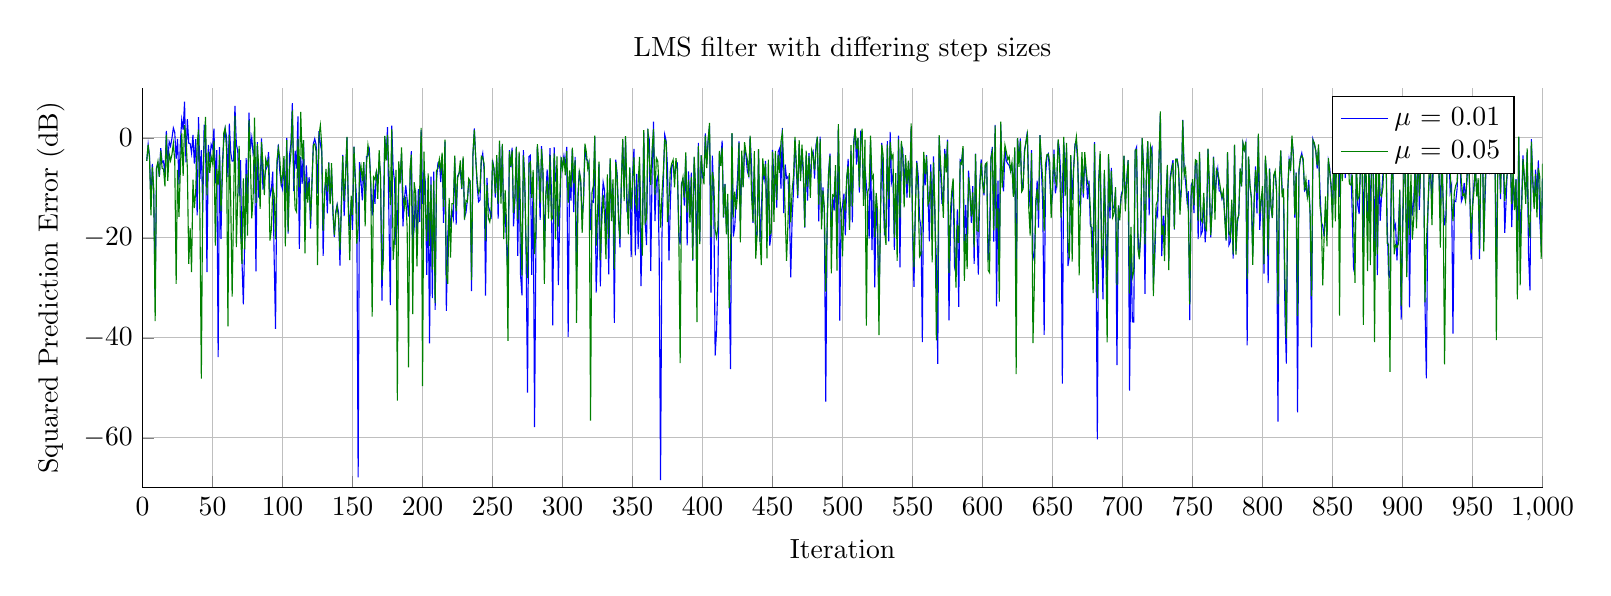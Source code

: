 % This file was created by matlab2tikz v0.4.7 (commit e8e34ce6bed2236de660d19205fcab087937605e) running on MATLAB 8.3.
% Copyright (c) 2008--2014, Nico Schlömer <nico.schloemer@gmail.com>
% All rights reserved.
% Minimal pgfplots version: 1.3
% 
% The latest updates can be retrieved from
%   http://www.mathworks.com/matlabcentral/fileexchange/22022-matlab2tikz
% where you can also make suggestions and rate matlab2tikz.
% 
\begin{tikzpicture}

\begin{axis}[%
width=7in,
height=2in,
unbounded coords=jump,
scale only axis,
xmin=0,
xmax=1000,
xlabel={Iteration},
xmajorgrids,
ymin=-70,
ymax=10,
axis x line*=bottom,
axis y line*=left,
ylabel={Squared Prediction Error (dB)},
ymajorgrids,
title={LMS filter with differing step sizes},
legend style={draw=black,fill=white,legend cell align=left}
]
\addplot [color=blue,solid]
  table[row sep=crcr]{1	-inf\\
2	-inf\\
3	-4.595\\
4	-1.3\\
5	-3.704\\
6	-12.887\\
7	-5.212\\
8	-11.452\\
9	-31.837\\
10	-5.992\\
11	-5.084\\
12	-7.793\\
13	-2.068\\
14	-4.921\\
15	-4.646\\
16	-7.363\\
17	1.409\\
18	-5.026\\
19	-0.758\\
20	-1.65\\
21	-0.078\\
22	1.976\\
23	1.103\\
24	-4.193\\
25	-0.199\\
26	-9.31\\
27	-1.018\\
28	3.602\\
29	1.617\\
30	7.229\\
31	-4.9\\
32	3.75\\
33	-1.058\\
34	-1.132\\
35	-3.039\\
36	0.573\\
37	-5.132\\
38	-0.276\\
39	-15.513\\
40	4.14\\
41	-8.178\\
42	-2.444\\
43	-14.895\\
44	2.66\\
45	-0.039\\
46	-26.868\\
47	-1.421\\
48	-4.829\\
49	-1.303\\
50	-2.106\\
51	1.831\\
52	-9.076\\
53	-2.436\\
54	-43.861\\
55	-1.844\\
56	-20.21\\
57	-5.112\\
58	-0.74\\
59	1.752\\
60	0.232\\
61	-7.858\\
62	2.837\\
63	-2.981\\
64	-4.638\\
65	-4.607\\
66	6.387\\
67	-1.303\\
68	-2.599\\
69	-11.651\\
70	-4.441\\
71	-24.395\\
72	-33.296\\
73	-20.156\\
74	-4.061\\
75	-15.257\\
76	5.036\\
77	-2.205\\
78	0.054\\
79	-3.267\\
80	-2.304\\
81	-26.719\\
82	-0.835\\
83	-11.935\\
84	-10.104\\
85	-0.098\\
86	-10.346\\
87	-8.243\\
88	-6.427\\
89	-5.746\\
90	-2.835\\
91	-11.75\\
92	-10.48\\
93	-6.737\\
94	-23.864\\
95	-38.199\\
96	-6.095\\
97	-1.319\\
98	-6.542\\
99	-9.242\\
100	-10.251\\
101	-4.356\\
102	-13.381\\
103	0.018\\
104	-19.153\\
105	-3.431\\
106	-1.114\\
107	6.926\\
108	-10.671\\
109	-2.576\\
110	-6.148\\
111	4.289\\
112	-22.182\\
113	-3.877\\
114	-9.192\\
115	-0.508\\
116	-13.68\\
117	-5.503\\
118	-11.105\\
119	-7.858\\
120	-18.167\\
121	-8.864\\
122	-1.179\\
123	-0.174\\
124	-1.41\\
125	-11.135\\
126	1.326\\
127	-1.161\\
128	-2.766\\
129	-23.598\\
130	-10.651\\
131	-8.172\\
132	-15.078\\
133	-4.912\\
134	-13.111\\
135	-6.365\\
136	-15.208\\
137	-19.87\\
138	-14.775\\
139	-13.328\\
140	-14.929\\
141	-25.534\\
142	-13.012\\
143	-3.402\\
144	-15.631\\
145	-8.344\\
146	0.099\\
147	-13.297\\
148	-18.391\\
149	-12.81\\
150	-18.418\\
151	-1.773\\
152	-8.01\\
153	-13.08\\
154	-67.88\\
155	-4.871\\
156	-8.624\\
157	-12.496\\
158	-4.879\\
159	-13.683\\
160	-3.698\\
161	-3.654\\
162	-2.479\\
163	-9.272\\
164	-15.557\\
165	-9.183\\
166	-13.2\\
167	-6.595\\
168	-9.326\\
169	-4.354\\
170	-7.456\\
171	-32.565\\
172	-15.765\\
173	0.29\\
174	-3.805\\
175	2.162\\
176	-16.21\\
177	-33.438\\
178	2.43\\
179	-6.138\\
180	-8.782\\
181	-21.421\\
182	-17.041\\
183	-8.974\\
184	-7.913\\
185	-3.212\\
186	-17.691\\
187	-12.418\\
188	-9.533\\
189	-12.29\\
190	-15.73\\
191	-9.494\\
192	-2.673\\
193	-20.754\\
194	-18.153\\
195	-10.425\\
196	-21.008\\
197	-10.254\\
198	-16.795\\
199	1.572\\
200	-13.184\\
201	-6.348\\
202	-8.895\\
203	-27.41\\
204	-10.347\\
205	-41.081\\
206	-7.763\\
207	-32.035\\
208	-6.733\\
209	-34.397\\
210	-8.289\\
211	-5.019\\
212	-4.719\\
213	-8.825\\
214	-3.51\\
215	-16.996\\
216	-0.731\\
217	-34.62\\
218	-19.769\\
219	-13.877\\
220	-17.813\\
221	-14.663\\
222	-16.085\\
223	-4.026\\
224	-17.335\\
225	-7.699\\
226	-7.074\\
227	-6.433\\
228	-10.25\\
229	-4.094\\
230	-15.862\\
231	-14.955\\
232	-12.513\\
233	-8.992\\
234	-8.749\\
235	-30.664\\
236	-3.495\\
237	1.877\\
238	-4.187\\
239	-9.556\\
240	-12.785\\
241	-12.427\\
242	-4.562\\
243	-3.116\\
244	-6.464\\
245	-31.567\\
246	-7.984\\
247	-13.729\\
248	-14.542\\
249	-16.228\\
250	-4.412\\
251	-6.185\\
252	-11.924\\
253	-4.102\\
254	-16.156\\
255	-1.218\\
256	-11.616\\
257	-1.407\\
258	-17.319\\
259	-14.788\\
260	-21.235\\
261	-27.741\\
262	-2.442\\
263	-5.831\\
264	-1.943\\
265	-17.72\\
266	-12.178\\
267	-1.746\\
268	-23.595\\
269	-3.093\\
270	-27.409\\
271	-31.485\\
272	-2.469\\
273	-8.211\\
274	-24.376\\
275	-50.931\\
276	-3.733\\
277	-3.486\\
278	-27.38\\
279	-7.92\\
280	-57.834\\
281	-20.104\\
282	-1.629\\
283	-6.522\\
284	-16.418\\
285	-1.635\\
286	-7.049\\
287	-22.691\\
288	-11.8\\
289	-6.331\\
290	-13.845\\
291	-2.033\\
292	-10.215\\
293	-37.479\\
294	-1.853\\
295	-8.757\\
296	-6.63\\
297	-29.438\\
298	-15.422\\
299	-4.386\\
300	-5.573\\
301	-3.55\\
302	-5.601\\
303	-1.792\\
304	-39.781\\
305	-7.648\\
306	-12.543\\
307	-2.178\\
308	-14.841\\
309	-3.819\\
310	-26.664\\
311	-11.126\\
312	-6.49\\
313	-9.118\\
314	-15.689\\
315	-12.799\\
316	-1.776\\
317	-4.35\\
318	-4.484\\
319	-6.124\\
320	-18.466\\
321	-12.594\\
322	-12.85\\
323	0.135\\
324	-30.952\\
325	-22.039\\
326	-5.289\\
327	-29.723\\
328	-13.915\\
329	-8.89\\
330	-10.532\\
331	-18.517\\
332	-11.061\\
333	-27.305\\
334	-4.282\\
335	-14.924\\
336	-10.004\\
337	-37.013\\
338	-4.372\\
339	-7.264\\
340	-14.843\\
341	-21.879\\
342	-9.456\\
343	-0.559\\
344	-10.627\\
345	0.013\\
346	-14.685\\
347	-15.319\\
348	-6.126\\
349	-23.85\\
350	-7.632\\
351	-2.21\\
352	-23.515\\
353	-7.223\\
354	-22.269\\
355	-6.266\\
356	-29.644\\
357	-18.247\\
358	1.05\\
359	-16.618\\
360	-21.433\\
361	0.971\\
362	-0.387\\
363	-26.626\\
364	-6.216\\
365	3.245\\
366	-16.655\\
367	-8.744\\
368	-7.738\\
369	-22.597\\
370	-68.447\\
371	-19.535\\
372	-8.599\\
373	0.658\\
374	-0.609\\
375	-6.342\\
376	-24.524\\
377	-13.019\\
378	-5.298\\
379	-5.612\\
380	-8.027\\
381	-4.805\\
382	-5.037\\
383	-19.6\\
384	-21.356\\
385	-9.117\\
386	-8.388\\
387	-13.535\\
388	-3.634\\
389	-21.522\\
390	-6.695\\
391	-14.035\\
392	-6.973\\
393	-24.544\\
394	-3.898\\
395	-11.401\\
396	-24.864\\
397	-0.99\\
398	-20.715\\
399	-3.45\\
400	-7.892\\
401	-7.451\\
402	0.897\\
403	-5.216\\
404	-0.26\\
405	2.357\\
406	-30.94\\
407	-3.557\\
408	-11.297\\
409	-43.558\\
410	-38.572\\
411	-27.679\\
412	-3.65\\
413	-4.742\\
414	-0.546\\
415	-15.928\\
416	-9.216\\
417	-17.994\\
418	-12.93\\
419	-29.459\\
420	-46.232\\
421	0.872\\
422	-19.738\\
423	-17.734\\
424	-12.34\\
425	-7.919\\
426	-0.725\\
427	-16.944\\
428	-3.873\\
429	-9.778\\
430	-2.28\\
431	-3.462\\
432	-6.67\\
433	-7.643\\
434	0.266\\
435	-5.613\\
436	-17.001\\
437	-6.435\\
438	-19.329\\
439	-19.41\\
440	-2.516\\
441	-20.816\\
442	-15.06\\
443	-6.51\\
444	-8.361\\
445	-4.605\\
446	-16.833\\
447	-7.312\\
448	-21.555\\
449	-19.229\\
450	-2.418\\
451	-8.687\\
452	-7.402\\
453	-13.969\\
454	-2.817\\
455	-2.128\\
456	-10.136\\
457	1.957\\
458	-15.05\\
459	-5.332\\
460	-8.082\\
461	-7.75\\
462	-13.51\\
463	-27.905\\
464	-15.952\\
465	-10.459\\
466	-0.375\\
467	-6.343\\
468	-12.062\\
469	-1.29\\
470	-7.157\\
471	-3.203\\
472	-7.334\\
473	-17.961\\
474	-3.469\\
475	-12.554\\
476	-3.041\\
477	-9.201\\
478	-3.425\\
479	-2.723\\
480	-8.128\\
481	-1.472\\
482	0.165\\
483	-16.679\\
484	0.231\\
485	-16.336\\
486	-9.917\\
487	-15.053\\
488	-52.736\\
489	-15.903\\
490	-7.097\\
491	-3.153\\
492	-20.403\\
493	-12.121\\
494	-14.559\\
495	-6.564\\
496	-21.691\\
497	2.306\\
498	-36.542\\
499	-14.886\\
500	-13.553\\
501	-11.168\\
502	-19.499\\
503	-8.829\\
504	-4.194\\
505	-17.884\\
506	-2.592\\
507	-16.924\\
508	-0.675\\
509	1.886\\
510	-5.368\\
511	-0.079\\
512	-10.924\\
513	1.456\\
514	-0.535\\
515	-12.358\\
516	-5.761\\
517	-9.521\\
518	-12.582\\
519	-20.135\\
520	-0.802\\
521	-22.429\\
522	-9.706\\
523	-29.883\\
524	-12.385\\
525	-18.695\\
526	-33.668\\
527	-16.99\\
528	-0.988\\
529	-11.313\\
530	-19.511\\
531	-17.336\\
532	-0.663\\
533	-20.696\\
534	1.182\\
535	-8.848\\
536	-7.326\\
537	-22.393\\
538	-10.355\\
539	-16.392\\
540	0.427\\
541	-25.915\\
542	-1.491\\
543	-2.153\\
544	-10.147\\
545	-4.184\\
546	-11.938\\
547	-6.266\\
548	-9.592\\
549	2.202\\
550	-18.502\\
551	-29.79\\
552	-13.925\\
553	-4.625\\
554	-7.38\\
555	-16.002\\
556	-17.844\\
557	-40.85\\
558	-4.167\\
559	-9.495\\
560	-3.466\\
561	-10.893\\
562	-20.679\\
563	-5.294\\
564	-16.133\\
565	-3.691\\
566	-16.729\\
567	-24.266\\
568	-45.199\\
569	0.216\\
570	-6.649\\
571	-13.075\\
572	-13.033\\
573	-2.195\\
574	-5.701\\
575	-0.374\\
576	-36.515\\
577	-19.648\\
578	-11.79\\
579	-10.136\\
580	-25.776\\
581	-24.526\\
582	-14.311\\
583	-33.783\\
584	-4.384\\
585	-4.697\\
586	-2.146\\
587	-21.282\\
588	-13.414\\
589	-21.513\\
590	-6.55\\
591	-11.03\\
592	-17.004\\
593	-9.676\\
594	-25.221\\
595	-3.156\\
596	-18.801\\
597	-27.336\\
598	-9.362\\
599	-4.319\\
600	-8.189\\
601	-11.501\\
602	-5.26\\
603	-5.121\\
604	-24.469\\
605	-19.345\\
606	-3.902\\
607	-1.825\\
608	-20.745\\
609	2.602\\
610	-33.703\\
611	-8.56\\
612	-24.377\\
613	2.675\\
614	-8.048\\
615	-10.713\\
616	-2.22\\
617	-4.633\\
618	-5.161\\
619	-5.506\\
620	-6.519\\
621	-5.765\\
622	-11.25\\
623	-2.727\\
624	-27.867\\
625	-0.046\\
626	-4.777\\
627	-0.106\\
628	-10.693\\
629	-8.773\\
630	-2.391\\
631	-0.861\\
632	1.283\\
633	-9.753\\
634	-13.899\\
635	-2.448\\
636	-22.875\\
637	-24.62\\
638	-14.18\\
639	-8.558\\
640	-17.96\\
641	0.547\\
642	-5.71\\
643	-13.364\\
644	-39.377\\
645	-7.587\\
646	-3.677\\
647	-3.205\\
648	-7.939\\
649	-13.708\\
650	-11.361\\
651	-2.375\\
652	-11.087\\
653	-9.285\\
654	-0.532\\
655	-2.609\\
656	-8.82\\
657	-49.139\\
658	-0.813\\
659	-7.411\\
660	-1.965\\
661	-25.622\\
662	-23.788\\
663	-3.684\\
664	-12.464\\
665	-6.219\\
666	-1.201\\
667	-0.962\\
668	-5.104\\
669	-12.629\\
670	-14.185\\
671	-4.148\\
672	-11.972\\
673	-4.104\\
674	-7.218\\
675	-12.269\\
676	-8.569\\
677	-17.637\\
678	-17.905\\
679	-23.322\\
680	-0.847\\
681	-21.272\\
682	-60.287\\
683	-8.297\\
684	-3.408\\
685	-18.899\\
686	-32.289\\
687	-7.176\\
688	-17.433\\
689	-30.907\\
690	-3.805\\
691	-16.091\\
692	-6.026\\
693	-14.083\\
694	-13.766\\
695	-10.42\\
696	-45.45\\
697	-14.648\\
698	-14.849\\
699	-11.407\\
700	-10.505\\
701	-3.64\\
702	-13.271\\
703	-8.056\\
704	-4.432\\
705	-50.554\\
706	-20.369\\
707	-36.791\\
708	-36.844\\
709	-2.702\\
710	-1.883\\
711	-19.308\\
712	-23.918\\
713	-19.584\\
714	-0.064\\
715	-5.478\\
716	-31.204\\
717	-7.388\\
718	-0.841\\
719	-15.478\\
720	-2.587\\
721	-1.907\\
722	-29.021\\
723	-24.141\\
724	-14.76\\
725	-15.672\\
726	-4.97\\
727	4.726\\
728	-23.66\\
729	-15.554\\
730	-20.184\\
731	-11.472\\
732	-6.246\\
733	-24.628\\
734	-7.947\\
735	-6.029\\
736	-4.458\\
737	-18.334\\
738	-4.325\\
739	-4.233\\
740	-6.059\\
741	-12.987\\
742	-10.091\\
743	3.6\\
744	-6.596\\
745	-8.825\\
746	-12.399\\
747	-10.681\\
748	-36.456\\
749	-9.5\\
750	-8.84\\
751	-15.068\\
752	-5.19\\
753	-5.153\\
754	-20.249\\
755	-3.234\\
756	-19.378\\
757	-18.65\\
758	-12.225\\
759	-20.878\\
760	-16.917\\
761	-2.291\\
762	-11.12\\
763	-19.919\\
764	-13.032\\
765	-3.737\\
766	-11.908\\
767	-8.254\\
768	-6.224\\
769	-10.593\\
770	-10.708\\
771	-12.21\\
772	-11.127\\
773	-15.373\\
774	-20.526\\
775	-3.114\\
776	-21.424\\
777	-20.753\\
778	-13.126\\
779	-24.14\\
780	-1.506\\
781	-22.585\\
782	-17.016\\
783	-15.196\\
784	-6.155\\
785	-9.697\\
786	-1.086\\
787	-2.413\\
788	-1.108\\
789	-41.519\\
790	-3.817\\
791	-9.723\\
792	-11.852\\
793	-23.079\\
794	-12.19\\
795	-5.701\\
796	-15.094\\
797	0.578\\
798	-18.415\\
799	-12.698\\
800	-11.073\\
801	-27.126\\
802	-4.164\\
803	-7.922\\
804	-29.065\\
805	-6.097\\
806	-13.752\\
807	-16.023\\
808	-7.612\\
809	-6.974\\
810	-10.909\\
811	-56.749\\
812	-9.071\\
813	-2.624\\
814	-10.666\\
815	-11.975\\
816	-35.243\\
817	-45.138\\
818	-10.883\\
819	-4.314\\
820	-6.0\\
821	-0.147\\
822	-3.226\\
823	-15.949\\
824	-6.894\\
825	-54.902\\
826	-6.759\\
827	-4.108\\
828	-3.048\\
829	-4.774\\
830	-10.516\\
831	-9.984\\
832	-11.625\\
833	-8.393\\
834	-15.636\\
835	-41.899\\
836	-0.297\\
837	-1.254\\
838	-2.596\\
839	-6.131\\
840	-2.076\\
841	-10.527\\
842	-16.946\\
843	-17.622\\
844	-19.74\\
845	-14.178\\
846	-19.445\\
847	-4.635\\
848	-6.107\\
849	-10.252\\
850	-15.298\\
851	-1.492\\
852	-12.691\\
853	-1.733\\
854	1.25\\
855	-11.784\\
856	0.886\\
857	-7.564\\
858	3.85\\
859	-8.042\\
860	-3.894\\
861	-0.376\\
862	-6.922\\
863	-4.675\\
864	-14.746\\
865	-25.997\\
866	-24.744\\
867	-6.154\\
868	-13.467\\
869	-15.244\\
870	-4.657\\
871	-0.845\\
872	-19.877\\
873	-5.575\\
874	-10.077\\
875	-16.823\\
876	-5.813\\
877	-16.424\\
878	-0.329\\
879	-5.927\\
880	-22.515\\
881	-1.935\\
882	-27.472\\
883	-3.427\\
884	-16.594\\
885	-11.576\\
886	-7.13\\
887	-2.404\\
888	0.455\\
889	-16.747\\
890	-27.399\\
891	-27.978\\
892	-7.621\\
893	-5.61\\
894	-18.178\\
895	-17.321\\
896	-24.502\\
897	-18.485\\
898	-10.726\\
899	-36.347\\
900	-17.224\\
901	-7.132\\
902	-7.129\\
903	-26.947\\
904	-4.743\\
905	-33.892\\
906	-9.578\\
907	-15.53\\
908	-12.583\\
909	-5.199\\
910	-16.795\\
911	1.389\\
912	-14.394\\
913	-4.202\\
914	-1.871\\
915	-1.302\\
916	-32.711\\
917	-48.114\\
918	-15.426\\
919	-8.213\\
920	-7.002\\
921	-12.071\\
922	-4.215\\
923	0.2\\
924	-5.544\\
925	-0.075\\
926	-5.863\\
927	-16.494\\
928	-2.069\\
929	-12.782\\
930	-17.482\\
931	-15.469\\
932	-3.282\\
933	-0.87\\
934	-10.814\\
935	-9.453\\
936	-39.138\\
937	-12.586\\
938	-12.744\\
939	-10.022\\
940	-0.992\\
941	-3.73\\
942	-12.71\\
943	-11.881\\
944	-8.991\\
945	-12.307\\
946	-8.693\\
947	-1.797\\
948	-10.372\\
949	-24.386\\
950	-13.489\\
951	-9.308\\
952	-5.67\\
953	-11.613\\
954	-9.21\\
955	-24.259\\
956	-1.547\\
957	2.701\\
958	-20.734\\
959	-11.433\\
960	-2.829\\
961	-6.007\\
962	-6.98\\
963	-6.075\\
964	-3.314\\
965	-4.103\\
966	-1.686\\
967	-29.109\\
968	-4.77\\
969	-1.517\\
970	-12.237\\
971	2.77\\
972	-3.646\\
973	-19.021\\
974	-12.34\\
975	-4.855\\
976	-2.9\\
977	-2.391\\
978	-17.844\\
979	-6.911\\
980	-13.832\\
981	-8.261\\
982	-23.811\\
983	0.116\\
984	-21.499\\
985	-13.35\\
986	-3.516\\
987	-8.795\\
988	-10.756\\
989	-2.825\\
990	-23.394\\
991	-30.477\\
992	-0.261\\
993	-8.156\\
994	-13.309\\
995	-6.345\\
996	-11.0\\
997	-4.528\\
998	-16.121\\
999	-21.686\\
1000	-8.112\\
};
\addlegendentry{$\mu\text{ = 0.01}$};

\addplot [color=black!50!green,solid]
  table[row sep=crcr]{1	-inf\\
2	-inf\\
3	-4.595\\
4	-1.357\\
5	-4.179\\
6	-15.488\\
7	-5.797\\
8	-10.095\\
9	-36.658\\
10	-6.162\\
11	-4.7\\
12	-7.735\\
13	-2.557\\
14	-6.116\\
15	-6.231\\
16	-9.703\\
17	0.659\\
18	-8.619\\
19	-3.189\\
20	-4.565\\
21	-3.343\\
22	-1.093\\
23	-4.532\\
24	-29.225\\
25	-6.411\\
26	-15.818\\
27	-6.371\\
28	0.892\\
29	-7.617\\
30	2.531\\
31	0.26\\
32	-6.038\\
33	-25.201\\
34	-18.071\\
35	-26.859\\
36	-8.377\\
37	-14.062\\
38	-10.601\\
39	-1.394\\
40	1.664\\
41	-16.091\\
42	-48.147\\
43	-9.699\\
44	-1.024\\
45	4.205\\
46	-11.52\\
47	-2.759\\
48	-7.01\\
49	-3.71\\
50	-5.028\\
51	-0.58\\
52	-21.568\\
53	-6.195\\
54	-9.424\\
55	-3.38\\
56	-14.668\\
57	-7.944\\
58	0.928\\
59	2.004\\
60	-2.399\\
61	-37.721\\
62	0.644\\
63	-12.981\\
64	-31.763\\
65	-14.127\\
66	4.375\\
67	-21.868\\
68	-11.533\\
69	-1.593\\
70	-18.973\\
71	-25.197\\
72	-8.113\\
73	-22.277\\
74	-7.244\\
75	-19.574\\
76	3.514\\
77	-4.303\\
78	-16.101\\
79	-11.801\\
80	4.047\\
81	-12.987\\
82	-1.276\\
83	-5.996\\
84	-14.22\\
85	-0.876\\
86	-5.204\\
87	-11.436\\
88	-4.223\\
89	-5.483\\
90	-4.483\\
91	-20.544\\
92	-18.371\\
93	-10.212\\
94	-11.226\\
95	-20.321\\
96	-4.624\\
97	-2.052\\
98	-4.042\\
99	-9.027\\
100	-7.491\\
101	-3.668\\
102	-21.695\\
103	-0.452\\
104	-18.759\\
105	-6.26\\
106	-2.941\\
107	5.49\\
108	-7.46\\
109	-14.165\\
110	-14.783\\
111	-0.185\\
112	-9.913\\
113	5.177\\
114	-4.275\\
115	-0.437\\
116	-23.092\\
117	-7.806\\
118	-12.929\\
119	-8.83\\
120	-16.565\\
121	-9.222\\
122	-1.431\\
123	-1.224\\
124	-2.75\\
125	-25.472\\
126	0.462\\
127	2.506\\
128	-1.48\\
129	-18.612\\
130	-12.126\\
131	-6.185\\
132	-10.77\\
133	-4.969\\
134	-13.259\\
135	-5.041\\
136	-14.353\\
137	-19.437\\
138	-15.208\\
139	-13.572\\
140	-16.248\\
141	-22.367\\
142	-14.131\\
143	-3.645\\
144	-12.639\\
145	-7.285\\
146	0.217\\
147	-14.317\\
148	-24.444\\
149	-11.552\\
150	-15.409\\
151	-1.807\\
152	-9.02\\
153	-21.167\\
154	-18.079\\
155	-6.964\\
156	-5.538\\
157	-8.65\\
158	-4.841\\
159	-17.706\\
160	-5.169\\
161	-1.429\\
162	-3.443\\
163	-8.734\\
164	-35.731\\
165	-7.813\\
166	-8.295\\
167	-6.821\\
168	-12.221\\
169	-2.435\\
170	-8.164\\
171	-28.385\\
172	-24.269\\
173	0.407\\
174	-4.563\\
175	0.579\\
176	-6.615\\
177	-13.459\\
178	1.712\\
179	-24.397\\
180	-20.329\\
181	-6.392\\
182	-52.555\\
183	-4.689\\
184	-9.143\\
185	-1.915\\
186	-11.636\\
187	-13.917\\
188	-11.745\\
189	-18.007\\
190	-45.88\\
191	-6.302\\
192	-3.363\\
193	-35.232\\
194	-8.874\\
195	-10.956\\
196	-25.709\\
197	-13.458\\
198	-10.056\\
199	2.011\\
200	-49.671\\
201	-2.774\\
202	-13.744\\
203	-20.66\\
204	-7.08\\
205	-21.603\\
206	-9.356\\
207	-26.346\\
208	-8.564\\
209	-33.05\\
210	-6.563\\
211	-6.105\\
212	-4.264\\
213	-6.466\\
214	-2.957\\
215	-13.807\\
216	-0.368\\
217	-27.39\\
218	-29.202\\
219	-12.024\\
220	-23.943\\
221	-13.154\\
222	-13.17\\
223	-3.573\\
224	-14.707\\
225	-8.009\\
226	-7.236\\
227	-4.515\\
228	-10.093\\
229	-3.725\\
230	-16.369\\
231	-12.531\\
232	-12.782\\
233	-8.136\\
234	-8.672\\
235	-28.462\\
236	-3.044\\
237	1.602\\
238	-4.257\\
239	-8.538\\
240	-11.008\\
241	-10.275\\
242	-3.677\\
243	-3.9\\
244	-5.229\\
245	-20.572\\
246	-9.461\\
247	-16.004\\
248	-16.826\\
249	-14.934\\
250	-4.918\\
251	-6.127\\
252	-11.161\\
253	-3.441\\
254	-13.177\\
255	-0.573\\
256	-13.133\\
257	-1.214\\
258	-20.252\\
259	-10.428\\
260	-16.965\\
261	-40.623\\
262	-2.69\\
263	-5.632\\
264	-2.493\\
265	-14.975\\
266	-11.969\\
267	-1.858\\
268	-16.314\\
269	-2.743\\
270	-15.51\\
271	-27.521\\
272	-3.527\\
273	-9.103\\
274	-21.549\\
275	-28.069\\
276	-5.191\\
277	-4.854\\
278	-12.018\\
279	-6.39\\
280	-23.267\\
281	-18.407\\
282	-1.234\\
283	-5.234\\
284	-13.083\\
285	-2.26\\
286	-6.874\\
287	-29.219\\
288	-11.618\\
289	-8.519\\
290	-16.131\\
291	-3.481\\
292	-16.398\\
293	-16.048\\
294	-3.125\\
295	-20.313\\
296	-3.689\\
297	-17.725\\
298	-12.633\\
299	-3.861\\
300	-6.193\\
301	-3.862\\
302	-7.502\\
303	-2.653\\
304	-13.067\\
305	-6.532\\
306	-9.953\\
307	-1.955\\
308	-9.109\\
309	-4.471\\
310	-37.019\\
311	-12.554\\
312	-6.827\\
313	-8.353\\
314	-18.993\\
315	-11.783\\
316	-1.153\\
317	-2.872\\
318	-6.119\\
319	-4.914\\
320	-56.544\\
321	-10.998\\
322	-9.548\\
323	0.435\\
324	-21.613\\
325	-15.256\\
326	-4.743\\
327	-24.426\\
328	-16.824\\
329	-11.431\\
330	-15.462\\
331	-24.257\\
332	-7.328\\
333	-20.146\\
334	-4.054\\
335	-16.666\\
336	-8.324\\
337	-26.224\\
338	-4.878\\
339	-7.936\\
340	-16.594\\
341	-20.178\\
342	-8.768\\
343	-0.216\\
344	-12.669\\
345	0.325\\
346	-11.314\\
347	-19.28\\
348	-5.914\\
349	-14.322\\
350	-8.972\\
351	-3.909\\
352	-12.391\\
353	-14.117\\
354	-9.067\\
355	-3.791\\
356	-16.962\\
357	-23.548\\
358	1.569\\
359	-16.938\\
360	-16.128\\
361	1.804\\
362	-4.156\\
363	-9.397\\
364	-2.043\\
365	1.755\\
366	-11.347\\
367	-4.027\\
368	-4.653\\
369	-10.056\\
370	-17.972\\
371	-11.334\\
372	-6.592\\
373	-0.388\\
374	-0.773\\
375	-16.835\\
376	-12.761\\
377	-6.445\\
378	-5.103\\
379	-4.376\\
380	-9.89\\
381	-4.051\\
382	-6.677\\
383	-17.979\\
384	-45.054\\
385	-9.506\\
386	-7.907\\
387	-11.956\\
388	-2.884\\
389	-14.972\\
390	-8.335\\
391	-16.912\\
392	-7.794\\
393	-24.295\\
394	-3.75\\
395	-9.677\\
396	-36.851\\
397	-1.619\\
398	-21.24\\
399	-3.493\\
400	-6.667\\
401	-9.284\\
402	0.429\\
403	-6.07\\
404	-0.513\\
405	3.011\\
406	-19.87\\
407	-6.831\\
408	-8.386\\
409	-18.36\\
410	-19.945\\
411	-17.704\\
412	-2.591\\
413	-5.568\\
414	-1.89\\
415	-15.858\\
416	-9.302\\
417	-19.282\\
418	-11.193\\
419	-34.058\\
420	-23.665\\
421	0.963\\
422	-15.914\\
423	-10.746\\
424	-14.346\\
425	-11.481\\
426	-1.025\\
427	-20.908\\
428	-2.578\\
429	-9.875\\
430	-0.878\\
431	-2.9\\
432	-4.326\\
433	-7.783\\
434	0.435\\
435	-11.639\\
436	-16.751\\
437	-2.642\\
438	-24.126\\
439	-19.133\\
440	-2.254\\
441	-20.171\\
442	-25.472\\
443	-4.093\\
444	-7.62\\
445	-5.227\\
446	-24.102\\
447	-4.353\\
448	-19.294\\
449	-18.94\\
450	-2.775\\
451	-16.822\\
452	-2.605\\
453	-12.405\\
454	-3.375\\
455	-6.977\\
456	-0.715\\
457	0.989\\
458	-5.894\\
459	-14.84\\
460	-24.594\\
461	-17.142\\
462	-7.047\\
463	-16.919\\
464	-10.408\\
465	-7.574\\
466	0.184\\
467	-4.992\\
468	-11.499\\
469	-0.445\\
470	-8.66\\
471	-1.366\\
472	-6.296\\
473	-17.807\\
474	-2.57\\
475	-9.769\\
476	-3.669\\
477	-11.997\\
478	-2.462\\
479	-3.707\\
480	-6.513\\
481	-2.416\\
482	0.248\\
483	-13.354\\
484	-0.238\\
485	-18.287\\
486	-10.573\\
487	-13.906\\
488	-30.751\\
489	-18.184\\
490	-7.243\\
491	-3.574\\
492	-27.079\\
493	-11.436\\
494	-11.687\\
495	-5.467\\
496	-26.573\\
497	2.761\\
498	-11.309\\
499	-16.011\\
500	-23.711\\
501	-12.321\\
502	-13.927\\
503	-7.64\\
504	-5.657\\
505	-18.386\\
506	-1.452\\
507	-13.724\\
508	-1.364\\
509	1.899\\
510	-2.232\\
511	-0.029\\
512	-9.876\\
513	-0.65\\
514	1.846\\
515	-13.615\\
516	-0.335\\
517	-37.561\\
518	-10.795\\
519	-10.019\\
520	0.434\\
521	-8.18\\
522	-7.495\\
523	-19.908\\
524	-11.001\\
525	-14.649\\
526	-39.437\\
527	-16.38\\
528	-1.366\\
529	-3.489\\
530	-18.22\\
531	-21.385\\
532	-1.376\\
533	-12.275\\
534	-0.806\\
535	-4.054\\
536	-3.355\\
537	-19.928\\
538	-7.048\\
539	-24.613\\
540	-0.317\\
541	-15.968\\
542	-0.614\\
543	-3.535\\
544	-13.898\\
545	-3.475\\
546	-9.266\\
547	-4.576\\
548	-11.927\\
549	2.909\\
550	-16.591\\
551	-25.837\\
552	-14.248\\
553	-4.933\\
554	-10.763\\
555	-23.755\\
556	-23.216\\
557	-16.304\\
558	-2.793\\
559	-7.316\\
560	-3.703\\
561	-13.286\\
562	-12.608\\
563	-6.771\\
564	-24.895\\
565	-4.909\\
566	-14.302\\
567	-40.478\\
568	-27.43\\
569	0.559\\
570	-4.992\\
571	-9.879\\
572	-16.017\\
573	-3.14\\
574	-6.962\\
575	-0.686\\
576	-27.011\\
577	-14.913\\
578	-10.646\\
579	-8.112\\
580	-18.859\\
581	-29.971\\
582	-17.336\\
583	-21.014\\
584	-4.935\\
585	-5.257\\
586	-1.659\\
587	-28.578\\
588	-19.229\\
589	-26.242\\
590	-7.904\\
591	-10.705\\
592	-15.72\\
593	-10.928\\
594	-21.904\\
595	-3.232\\
596	-18.503\\
597	-18.675\\
598	-9.928\\
599	-5.015\\
600	-9.192\\
601	-11.101\\
602	-5.289\\
603	-4.952\\
604	-26.457\\
605	-26.957\\
606	-4.006\\
607	-2.731\\
608	-18.493\\
609	2.438\\
610	-18.055\\
611	-14.121\\
612	-32.746\\
613	3.242\\
614	-9.962\\
615	-5.686\\
616	-1.409\\
617	-2.837\\
618	-4.354\\
619	-3.737\\
620	-6.583\\
621	-4.92\\
622	-11.799\\
623	-1.908\\
624	-47.269\\
625	-0.064\\
626	-5.814\\
627	-0.666\\
628	-10.738\\
629	-10.198\\
630	-2.831\\
631	-0.754\\
632	0.728\\
633	-13.961\\
634	-19.531\\
635	-3.054\\
636	-41.061\\
637	-29.218\\
638	-12.522\\
639	-10.285\\
640	-14.482\\
641	0.516\\
642	-4.425\\
643	-8.493\\
644	-18.657\\
645	-5.224\\
646	-3.34\\
647	-3.25\\
648	-4.94\\
649	-16.038\\
650	-8.694\\
651	-3.271\\
652	-8.376\\
653	-9.509\\
654	-0.282\\
655	-5.004\\
656	-15.966\\
657	-10.323\\
658	0.177\\
659	-11.646\\
660	-1.011\\
661	-20.432\\
662	-24.081\\
663	-3.468\\
664	-24.741\\
665	-6.503\\
666	-1.839\\
667	0.225\\
668	-3.925\\
669	-27.496\\
670	-11.52\\
671	-2.839\\
672	-11.141\\
673	-2.863\\
674	-6.358\\
675	-9.106\\
676	-9.38\\
677	-14.142\\
678	-21.564\\
679	-31.06\\
680	-1.182\\
681	-25.895\\
682	-32.106\\
683	-8.859\\
684	-2.666\\
685	-24.036\\
686	-23.222\\
687	-6.408\\
688	-21.918\\
689	-40.91\\
690	-3.257\\
691	-13.902\\
692	-6.678\\
693	-15.89\\
694	-15.002\\
695	-9.879\\
696	-29.385\\
697	-13.487\\
698	-16.496\\
699	-12.029\\
700	-10.803\\
701	-3.57\\
702	-14.686\\
703	-8.622\\
704	-4.476\\
705	-31.163\\
706	-17.818\\
707	-27.964\\
708	-26.712\\
709	-2.43\\
710	-2.371\\
711	-22.215\\
712	-24.302\\
713	-18.418\\
714	0.001\\
715	-6.568\\
716	-21.285\\
717	-7.892\\
718	-0.645\\
719	-12.11\\
720	-1.765\\
721	-3.242\\
722	-31.643\\
723	-21.731\\
724	-13.331\\
725	-12.554\\
726	-4.783\\
727	5.287\\
728	-19.397\\
729	-17.529\\
730	-24.627\\
731	-13.093\\
732	-5.394\\
733	-26.463\\
734	-8.645\\
735	-6.612\\
736	-5.022\\
737	-18.18\\
738	-4.275\\
739	-4.298\\
740	-6.349\\
741	-15.367\\
742	-10.388\\
743	3.502\\
744	-7.469\\
745	-6.159\\
746	-11.082\\
747	-14.829\\
748	-33.285\\
749	-11.54\\
750	-8.252\\
751	-13.517\\
752	-4.372\\
753	-4.579\\
754	-16.663\\
755	-2.8\\
756	-16.397\\
757	-16.82\\
758	-10.986\\
759	-17.843\\
760	-18.428\\
761	-2.161\\
762	-8.463\\
763	-19.435\\
764	-14.297\\
765	-3.906\\
766	-16.349\\
767	-6.244\\
768	-6.914\\
769	-8.369\\
770	-10.251\\
771	-11.906\\
772	-10.648\\
773	-16.326\\
774	-20.479\\
775	-2.85\\
776	-18.921\\
777	-19.696\\
778	-12.376\\
779	-23.305\\
780	-1.362\\
781	-23.356\\
782	-16.207\\
783	-15.545\\
784	-6.112\\
785	-9.69\\
786	-1.013\\
787	-2.402\\
788	-0.79\\
789	-28.226\\
790	-3.73\\
791	-9.252\\
792	-12.103\\
793	-25.401\\
794	-12.987\\
795	-6.478\\
796	-11.016\\
797	0.865\\
798	-15.129\\
799	-12.471\\
800	-9.659\\
801	-25.194\\
802	-3.548\\
803	-7.754\\
804	-23.507\\
805	-6.27\\
806	-13.562\\
807	-15.995\\
808	-7.433\\
809	-6.581\\
810	-10.254\\
811	-33.275\\
812	-8.687\\
813	-2.51\\
814	-11.882\\
815	-10.126\\
816	-28.448\\
817	-40.116\\
818	-10.457\\
819	-4.216\\
820	-6.583\\
821	0.429\\
822	-3.751\\
823	-15.364\\
824	-7.036\\
825	-35.643\\
826	-6.361\\
827	-4.183\\
828	-3.577\\
829	-4.136\\
830	-10.493\\
831	-8.273\\
832	-11.902\\
833	-10.016\\
834	-15.255\\
835	-31.631\\
836	-0.47\\
837	-1.054\\
838	-2.548\\
839	-5.468\\
840	-1.323\\
841	-13.609\\
842	-15.997\\
843	-29.513\\
844	-19.465\\
845	-11.696\\
846	-21.71\\
847	-4.048\\
848	-6.938\\
849	-9.465\\
850	-17.972\\
851	-1.275\\
852	-16.692\\
853	-1.835\\
854	0.07\\
855	-35.543\\
856	3.02\\
857	-8.643\\
858	3.549\\
859	-6.68\\
860	-2.851\\
861	-1.59\\
862	-9.179\\
863	-9.404\\
864	-7.299\\
865	-15.533\\
866	-29.003\\
867	-4.928\\
868	-12.283\\
869	-11.738\\
870	-5.526\\
871	-0.945\\
872	-37.402\\
873	-4.668\\
874	-7.069\\
875	-26.651\\
876	-4.442\\
877	-25.457\\
878	0.357\\
879	-7.458\\
880	-40.841\\
881	-2.776\\
882	-23.284\\
883	-4.014\\
884	-11.312\\
885	-11.679\\
886	-9.944\\
887	-1.573\\
888	0.222\\
889	-21.071\\
890	-21.282\\
891	-46.802\\
892	-8.386\\
893	-5.45\\
894	-23.276\\
895	-21.425\\
896	-21.904\\
897	-21.199\\
898	-10.34\\
899	-33.646\\
900	-20.149\\
901	-6.814\\
902	-6.184\\
903	-27.833\\
904	-3.66\\
905	-19.473\\
906	-7.305\\
907	-20.344\\
908	-16.121\\
909	-5.858\\
910	-18.101\\
911	1.298\\
912	-11.632\\
913	-5.63\\
914	-2.496\\
915	-1.447\\
916	-32.888\\
917	-20.74\\
918	-15.314\\
919	-6.632\\
920	-6.174\\
921	-17.468\\
922	-5.177\\
923	-0.155\\
924	-6.747\\
925	-0.827\\
926	-7.122\\
927	-21.951\\
928	-1.649\\
929	-13.626\\
930	-45.312\\
931	-16.596\\
932	-2.16\\
933	-0.32\\
934	-6.468\\
935	-12.785\\
936	-16.628\\
937	-10.934\\
938	-9.493\\
939	-8.844\\
940	-0.302\\
941	-3.25\\
942	-8.775\\
943	-11.555\\
944	-11.199\\
945	-12.728\\
946	-7.455\\
947	-1.756\\
948	-11.176\\
949	-19.113\\
950	-13.94\\
951	-10.611\\
952	-5.535\\
953	-11.719\\
954	-8.052\\
955	-22.284\\
956	-2.132\\
957	2.733\\
958	-22.696\\
959	-8.378\\
960	-3.174\\
961	-6.057\\
962	-6.08\\
963	-6.832\\
964	-3.023\\
965	-5.091\\
966	-1.44\\
967	-40.44\\
968	-6.255\\
969	-1.422\\
970	-11.125\\
971	2.035\\
972	-3.328\\
973	-12.573\\
974	-9.157\\
975	-6.405\\
976	-1.782\\
977	-2.603\\
978	-13.23\\
979	-6.445\\
980	-14.429\\
981	-8.401\\
982	-32.323\\
983	0.237\\
984	-29.511\\
985	-15.414\\
986	-4.236\\
987	-7.557\\
988	-13.202\\
989	-2.093\\
990	-16.669\\
991	-20.004\\
992	-0.742\\
993	-8.814\\
994	-14.259\\
995	-7.256\\
996	-15.887\\
997	-6.078\\
998	-7.753\\
999	-24.2\\
1000	-5.132\\
};
\addlegendentry{$\mu\text{ = 0.05}$};

\end{axis}
\end{tikzpicture}%